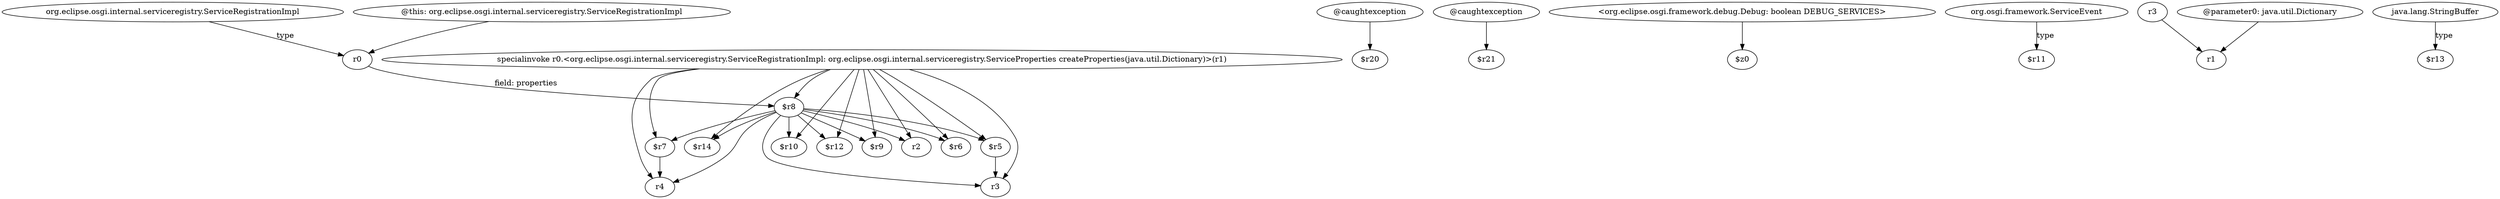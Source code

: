 digraph g {
0[label="$r7"]
1[label="r4"]
0->1[label=""]
2[label="$r8"]
3[label="$r14"]
2->3[label=""]
4[label="r0"]
4->2[label="field: properties"]
5[label="@caughtexception"]
6[label="$r20"]
5->6[label=""]
7[label="r2"]
2->7[label=""]
8[label="specialinvoke r0.<org.eclipse.osgi.internal.serviceregistry.ServiceRegistrationImpl: org.eclipse.osgi.internal.serviceregistry.ServiceProperties createProperties(java.util.Dictionary)>(r1)"]
8->2[label=""]
9[label="@caughtexception"]
10[label="$r21"]
9->10[label=""]
11[label="$r9"]
8->11[label=""]
8->7[label=""]
12[label="$r12"]
8->12[label=""]
2->1[label=""]
13[label="org.eclipse.osgi.internal.serviceregistry.ServiceRegistrationImpl"]
13->4[label="type"]
14[label="<org.eclipse.osgi.framework.debug.Debug: boolean DEBUG_SERVICES>"]
15[label="$z0"]
14->15[label=""]
16[label="@this: org.eclipse.osgi.internal.serviceregistry.ServiceRegistrationImpl"]
16->4[label=""]
17[label="$r10"]
8->17[label=""]
18[label="$r5"]
2->18[label=""]
19[label="org.osgi.framework.ServiceEvent"]
20[label="$r11"]
19->20[label="type"]
21[label="r3"]
22[label="r1"]
21->22[label=""]
23[label="$r6"]
8->23[label=""]
24[label="r3"]
8->24[label=""]
2->23[label=""]
2->24[label=""]
8->0[label=""]
2->0[label=""]
25[label="@parameter0: java.util.Dictionary"]
25->22[label=""]
2->12[label=""]
26[label="java.lang.StringBuffer"]
27[label="$r13"]
26->27[label="type"]
2->17[label=""]
8->1[label=""]
8->18[label=""]
18->24[label=""]
2->11[label=""]
8->3[label=""]
}